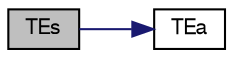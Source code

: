 digraph "TEs"
{
  bgcolor="transparent";
  edge [fontname="FreeSans",fontsize="10",labelfontname="FreeSans",labelfontsize="10"];
  node [fontname="FreeSans",fontsize="10",shape=record];
  rankdir="LR";
  Node363 [label="TEs",height=0.2,width=0.4,color="black", fillcolor="grey75", style="filled", fontcolor="black"];
  Node363 -> Node364 [color="midnightblue",fontsize="10",style="solid",fontname="FreeSans"];
  Node364 [label="TEa",height=0.2,width=0.4,color="black",URL="$a30390.html#a47ac7c372e57cba6b0fde4f1665858e3",tooltip="Temperature from absolute internal energy. "];
}
